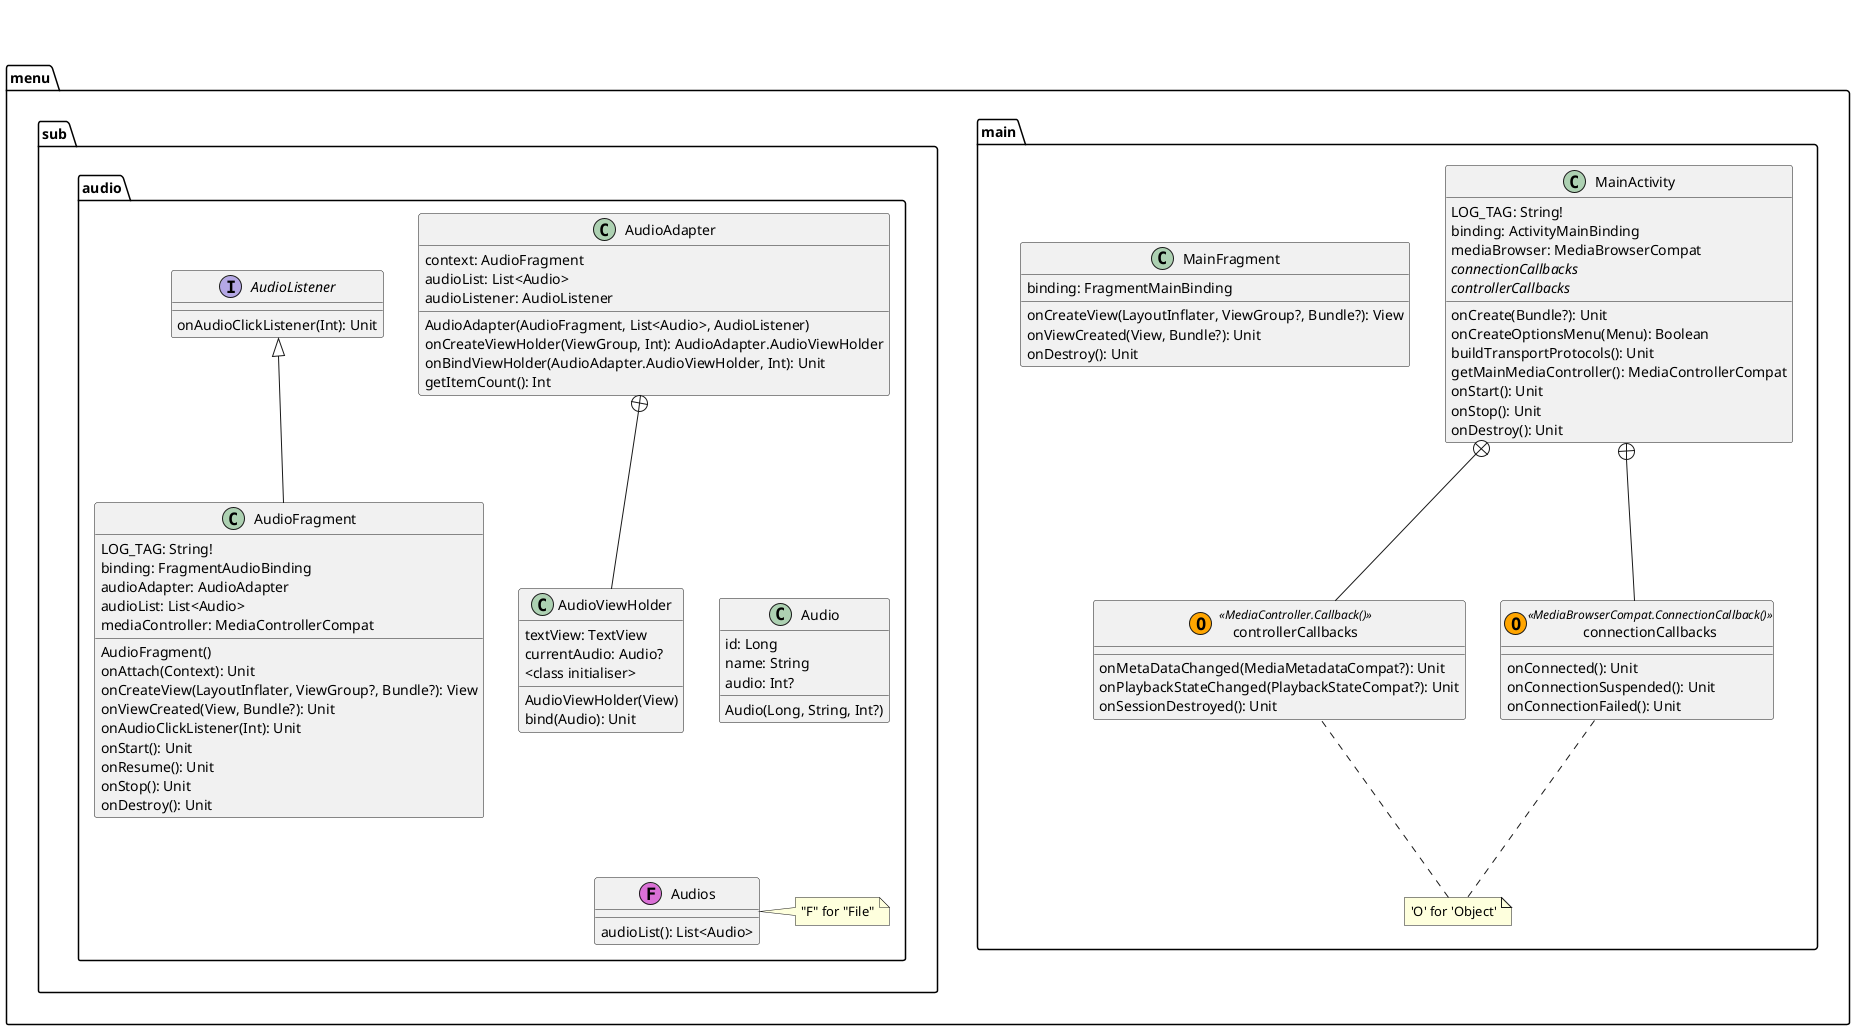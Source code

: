 @startuml
'comment

' packages
package "menu" {

'    class EntryActivity {
'    		LOG_TAG: String!
'        binding: ActivityEntryBinding
'    ' TODO should "Unit" be omitted? it basically means "void"
'        onCreate(Bundle?): Unit
'        onDestroy(): Unit
'    }

    package "main" {

        class MainActivity {
            LOG_TAG: String!
            binding: ActivityMainBinding
            mediaBrowser: MediaBrowserCompat
            //connectionCallbacks//
            //controllerCallbacks//
            onCreate(Bundle?): Unit
            onCreateOptionsMenu(Menu): Boolean
            buildTransportProtocols(): Unit
            getMainMediaController(): MediaControllerCompat
            onStart(): Unit
            onStop(): Unit
            onDestroy(): Unit
        }
        
        class connectionCallbacks <<(O,orange)MediaBrowserCompat.ConnectionCallback()>> {
        		onConnected(): Unit
        		onConnectionSuspended(): Unit
        		onConnectionFailed(): Unit
        }
        
        class controllerCallbacks <<(O,orange)MediaController.Callback()>> {
        		onMetaDataChanged(MediaMetadataCompat?): Unit
        		onPlaybackStateChanged(PlaybackStateCompat?): Unit
        		onSessionDestroyed(): Unit
        }
        
        note "'O' for 'Object'" as N2
        connectionCallbacks .. N2
        N2 .. controllerCallbacks

        class MainFragment {
            binding: FragmentMainBinding
            onCreateView(LayoutInflater, ViewGroup?, Bundle?): View
            onViewCreated(View, Bundle?): Unit
            onDestroy(): Unit
        }
    }

    package "sub" {
        package "audio" {

            class AudioFragment {
            		LOG_TAG: String!
                binding: FragmentAudioBinding
                audioAdapter: AudioAdapter
                audioList: List<Audio>
                mediaController: MediaControllerCompat
                AudioFragment()
                onAttach(Context): Unit
                onCreateView(LayoutInflater, ViewGroup?, Bundle?): View
                onViewCreated(View, Bundle?): Unit
                onAudioClickListener(Int): Unit
                onStart(): Unit
                onResume(): Unit
                onStop(): Unit
                onDestroy(): Unit
            }

            class AudioAdapter {
                context: AudioFragment
                audioList: List<Audio>
                audioListener: AudioListener
                AudioAdapter(AudioFragment, List<Audio>, AudioListener)
                onCreateViewHolder(ViewGroup, Int): AudioAdapter.AudioViewHolder
                onBindViewHolder(AudioAdapter.AudioViewHolder, Int): Unit
                getItemCount(): Int
            }

            class AudioViewHolder {
                textView: TextView
                currentAudio: Audio?
            ' TODO what to do with this pain in the ass?
                <class initialiser>
                AudioViewHolder(View)
                bind(Audio): Unit
            }

            class Audio {
                id: Long
                name: String
                audio: Int?
                Audio(Long, String, Int?)
            }

            interface AudioListener {
                onAudioClickListener(Int): Unit
            }
            'TODO how to handle "Audios.kt"
            class Audios <<(F,orchid)>> {
                audioList(): List<Audio>

            }
            note right: "F" for "File"
        }
    }
}

' dependencies
    AudioListener <|-- AudioFragment
    AudioAdapter +-- AudioViewHolder
    MainActivity +-- connectionCallbacks
    MainActivity +-- controllerCallbacks

' output layout
		controllerCallbacks -[hidden]> connectionCallbacks
    main -[hidden]> sub
    Audio-[hidden]-> Audios
    AudioAdapter-[hidden]-Audio
@enduml
